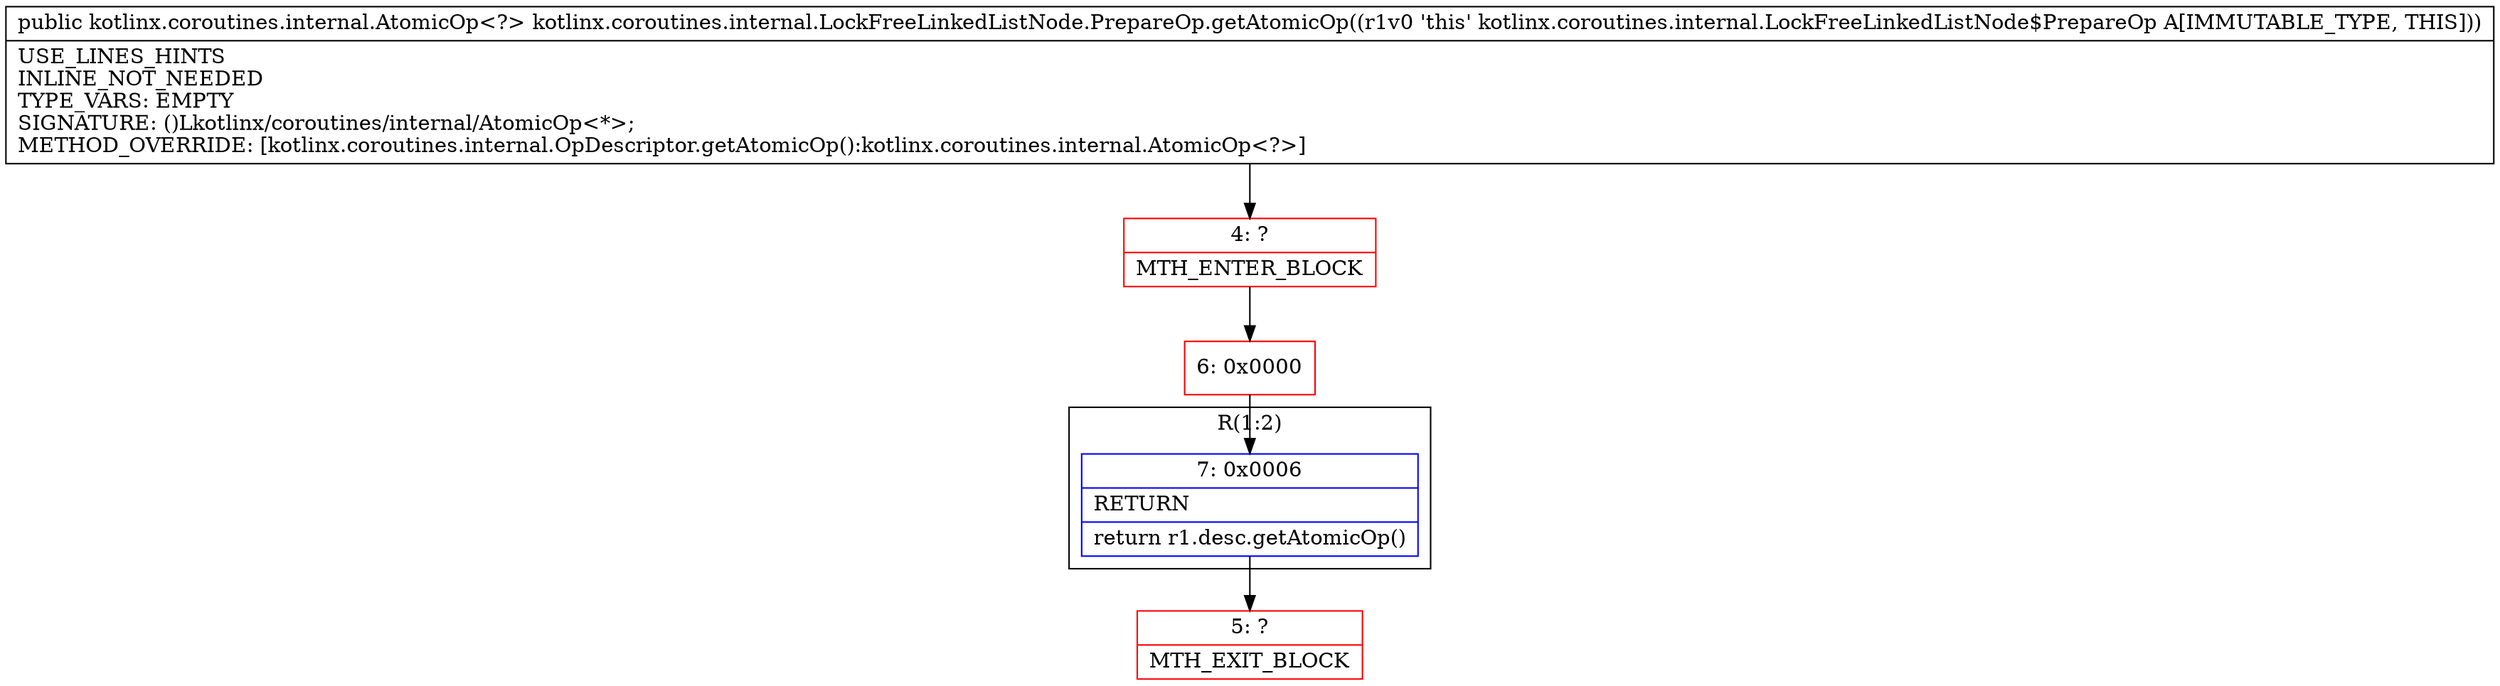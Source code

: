 digraph "CFG forkotlinx.coroutines.internal.LockFreeLinkedListNode.PrepareOp.getAtomicOp()Lkotlinx\/coroutines\/internal\/AtomicOp;" {
subgraph cluster_Region_231647625 {
label = "R(1:2)";
node [shape=record,color=blue];
Node_7 [shape=record,label="{7\:\ 0x0006|RETURN\l|return r1.desc.getAtomicOp()\l}"];
}
Node_4 [shape=record,color=red,label="{4\:\ ?|MTH_ENTER_BLOCK\l}"];
Node_6 [shape=record,color=red,label="{6\:\ 0x0000}"];
Node_5 [shape=record,color=red,label="{5\:\ ?|MTH_EXIT_BLOCK\l}"];
MethodNode[shape=record,label="{public kotlinx.coroutines.internal.AtomicOp\<?\> kotlinx.coroutines.internal.LockFreeLinkedListNode.PrepareOp.getAtomicOp((r1v0 'this' kotlinx.coroutines.internal.LockFreeLinkedListNode$PrepareOp A[IMMUTABLE_TYPE, THIS]))  | USE_LINES_HINTS\lINLINE_NOT_NEEDED\lTYPE_VARS: EMPTY\lSIGNATURE: ()Lkotlinx\/coroutines\/internal\/AtomicOp\<*\>;\lMETHOD_OVERRIDE: [kotlinx.coroutines.internal.OpDescriptor.getAtomicOp():kotlinx.coroutines.internal.AtomicOp\<?\>]\l}"];
MethodNode -> Node_4;Node_7 -> Node_5;
Node_4 -> Node_6;
Node_6 -> Node_7;
}

